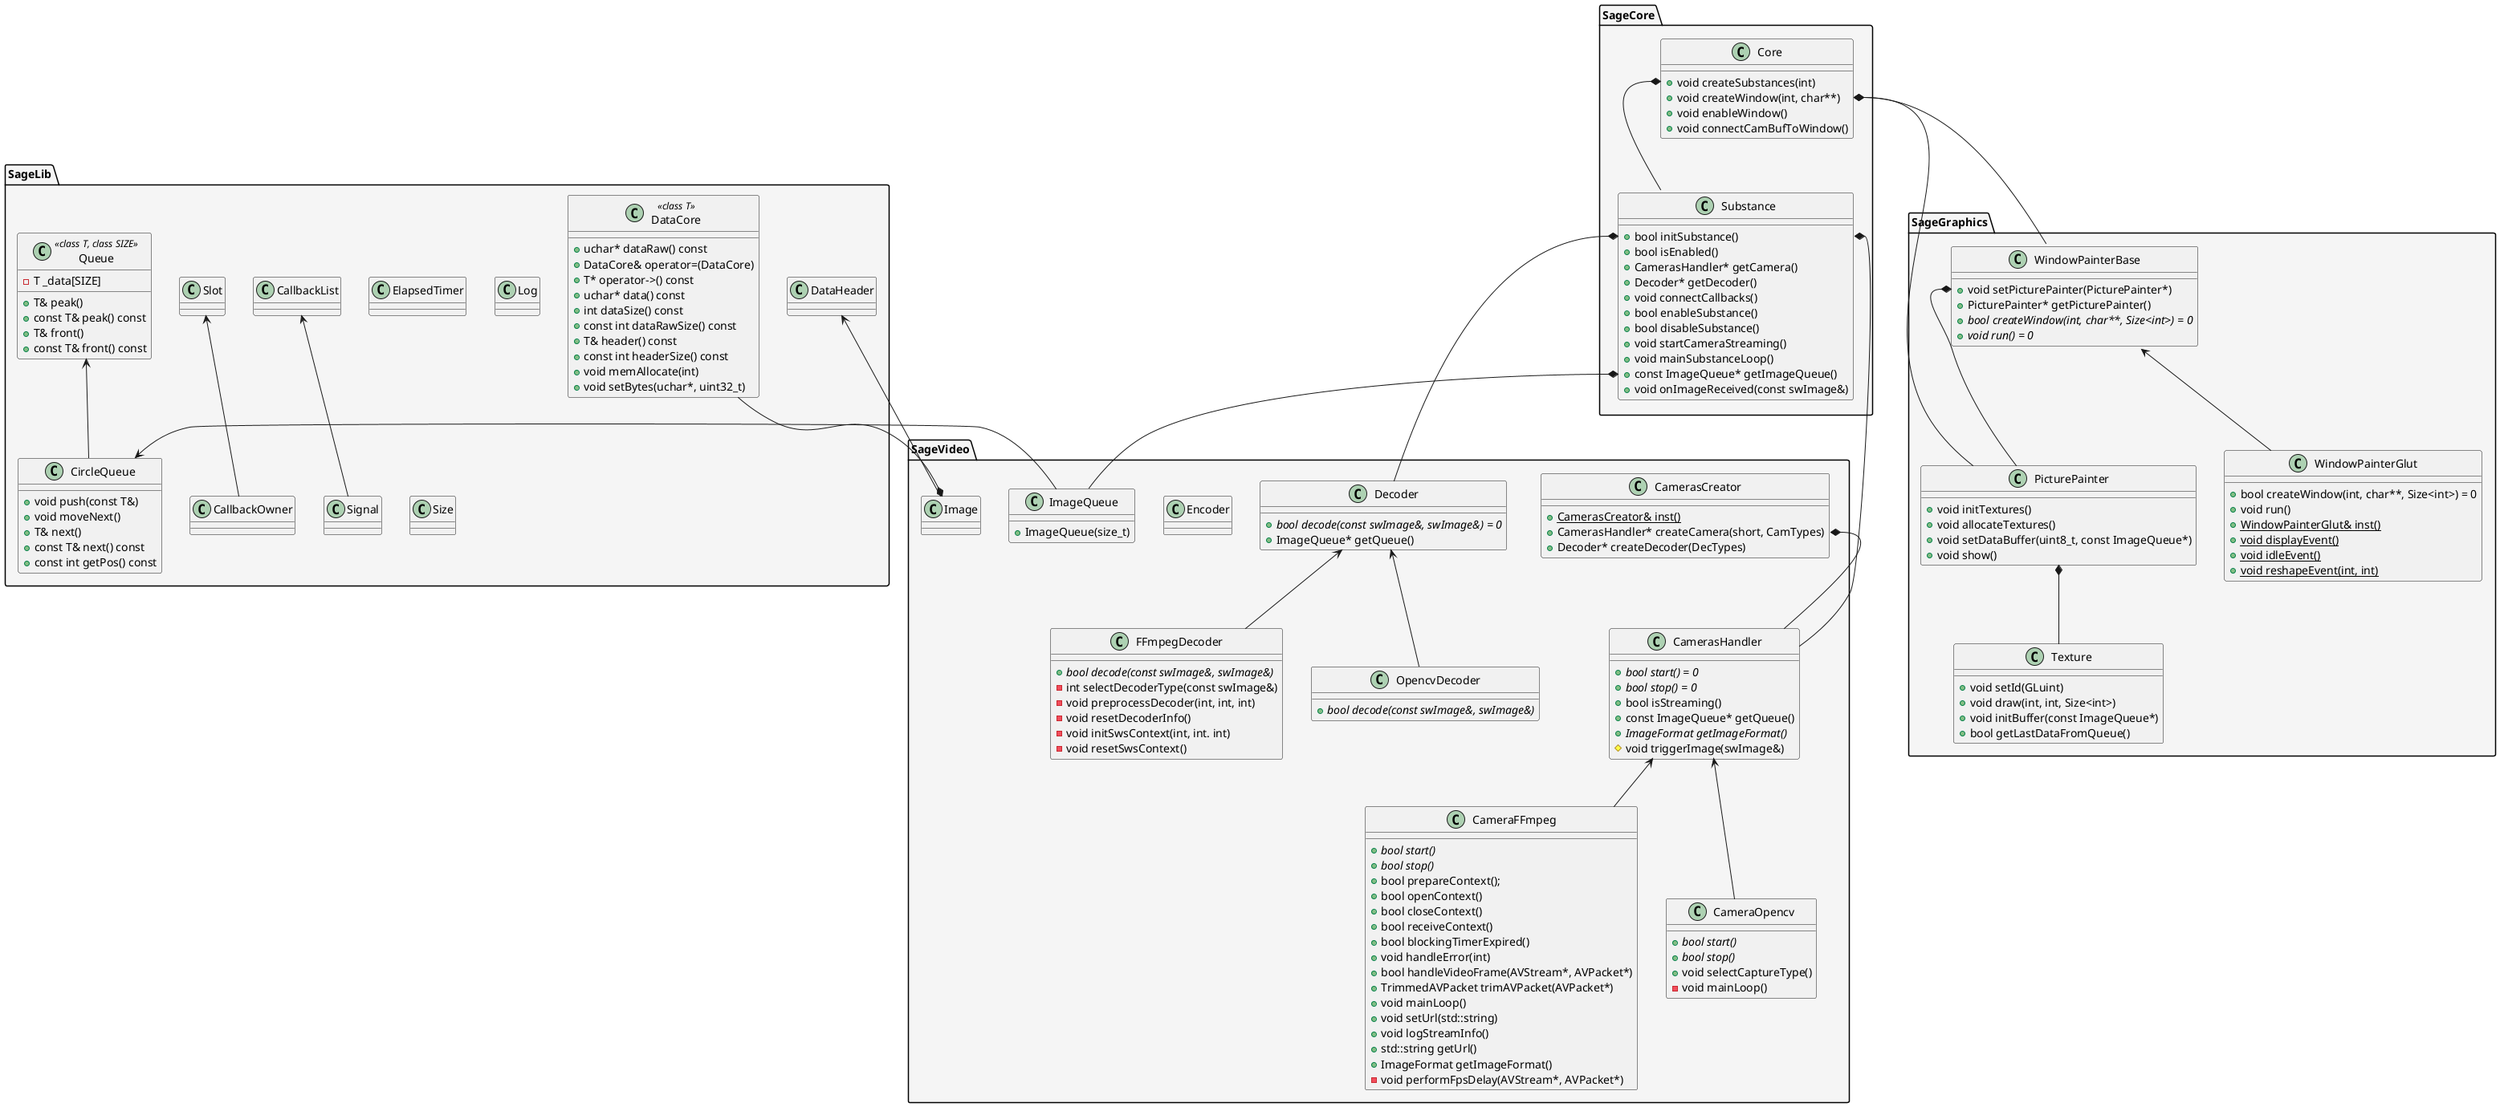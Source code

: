 @startuml

skinparam componentStyle rectangle

package SageLib #WhiteSmoke {
    class CallbackList {}
    class CallbackOwner {}
    class Signal {}
    class Slot {}

    class DataHeader {}

    class DataCore <<class T>> {
        + uchar* dataRaw() const
        + DataCore& operator=(DataCore)
        + T* operator->() const
        + uchar* data() const
        + int dataSize() const
        + const int dataRawSize() const
        + T& header() const
        + const int headerSize() const
        + void memAllocate(int)
        + void setBytes(uchar*, uint32_t)
    } 

    class CircleQueue {
        + void push(const T&)
        + void moveNext()
        + T& next()
        + const T& next() const
        + const int getPos() const
    }
    
    class Queue <<class T, class SIZE>> {
        + T& peak()
        + const T& peak() const
        + T& front()
        + const T& front() const
        - T _data[SIZE]
    }

    class ElapsedTimer {}
    class Log {}
    class Size {}

    Slot <-- CallbackOwner
    CallbackList <-- Signal
    Queue <-- CircleQueue

}

package SageVideo #WhiteSmoke {
    class CamerasCreator {
        + {static} CamerasCreator& inst()
        + CamerasHandler* createCamera(short, CamTypes)
        + Decoder* createDecoder(DecTypes)
    }

    class CamerasHandler {
        + {abstract} bool start() = 0
        + {abstract} bool stop() = 0
        + bool isStreaming()
        + const ImageQueue* getQueue()
        + {abstract} ImageFormat getImageFormat()
        # void triggerImage(swImage&)
    }

    class Decoder {
        + {abstract} bool decode(const swImage&, swImage&) = 0
        + ImageQueue* getQueue()
    }

    class FFmpegDecoder {
        + {abstract} bool decode(const swImage&, swImage&)
        - int selectDecoderType(const swImage&)
        - void preprocessDecoder(int, int, int)
        - void resetDecoderInfo()
        - void initSwsContext(int, int. int)
        - void resetSwsContext() 
    }

    class OpencvDecoder {
        + {abstract} bool decode(const swImage&, swImage&)
    }

    class Encoder {}

    class CameraFFmpeg {
        + {abstract} bool start()
        + {abstract} bool stop()
        + bool prepareContext();
        + bool openContext()
        + bool closeContext()
        + bool receiveContext()
        + bool blockingTimerExpired()
        + void handleError(int)
        + bool handleVideoFrame(AVStream*, AVPacket*)
        + TrimmedAVPacket trimAVPacket(AVPacket*)
        + void mainLoop()
        + void setUrl(std::string)
        + void logStreamInfo()
        + std::string getUrl()
        + ImageFormat getImageFormat()
        - void performFpsDelay(AVStream*, AVPacket*)
    }

    class ImageQueue {
        + ImageQueue(size_t)
    }

    class Image 


    class CameraOpencv {
        + {abstract} bool start()
        + {abstract} bool stop()
        + void selectCaptureType()
        - void mainLoop()
    }

    Image *-- DataCore
    Decoder <-- FFmpegDecoder
    Decoder <-- OpencvDecoder
    CamerasCreator::createCamera *-- CamerasHandler  
    CamerasHandler <-- CameraFFmpeg
    CamerasHandler <-- CameraOpencv
    DataHeader <-- Image
    CircleQueue <-- ImageQueue

}

package SageGraphics #WhiteSmoke {
    class PicturePainter {
        + void initTextures()
        + void allocateTextures()
        + void setDataBuffer(uint8_t, const ImageQueue*)
        + void show()
    }

    class Texture {
        + void setId(GLuint)
        + void draw(int, int, Size<int>)
        + void initBuffer(const ImageQueue*)
        + bool getLastDataFromQueue()
    }


    class WindowPainterBase {
        + void setPicturePainter(PicturePainter*)
        + PicturePainter* getPicturePainter()
        + {abstract} bool createWindow(int, char**, Size<int>) = 0
        + {abstract} void run() = 0
    }

    class WindowPainterGlut {
        + bool createWindow(int, char**, Size<int>) = 0
        + void run()
        + {static} WindowPainterGlut& inst()
        + {static} void displayEvent()
        + {static} void idleEvent()
        + {static} void reshapeEvent(int, int)
    }

    WindowPainterBase <-- WindowPainterGlut
    PicturePainter *-- Texture
    WindowPainterBase::setPicturePainter *-- PicturePainter
    
}

package SageCore #WhiteSmoke {
    class Core {
        + void createSubstances(int)
        + void createWindow(int, char**)
        + void enableWindow()
        + void connectCamBufToWindow()
    }

    class Substance {
        + bool initSubstance()
        + bool isEnabled()
        + CamerasHandler* getCamera()
        + Decoder* getDecoder()
        + void connectCallbacks()
        + bool enableSubstance()
        + bool disableSubstance()
        + void startCameraStreaming()
        + void mainSubstanceLoop()
        + const ImageQueue* getImageQueue()
        + void onImageReceived(const swImage&)
    }

    Core::createSubstances *-- Substance
    Core::createWindow *-- WindowPainterBase
    Core::createWindow *-- PicturePainter

    Substance::getImageQueue *-- ImageQueue
    Substance::initSubstance *-- CamerasHandler
    Substance::initSubstance *-- Decoder


}


@enduml
